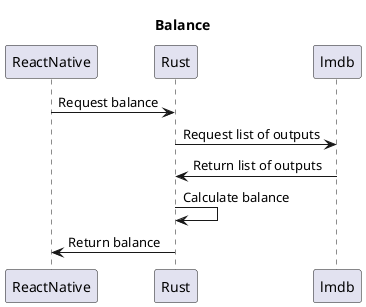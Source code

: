@startuml balance.png
title Balance 
ReactNative -> Rust: Request balance 
Rust -> lmdb: Request list of outputs 
lmdb -> Rust: Return list of outputs 
Rust -> Rust: Calculate balance 
Rust -> ReactNative: Return balance 
@enduml

